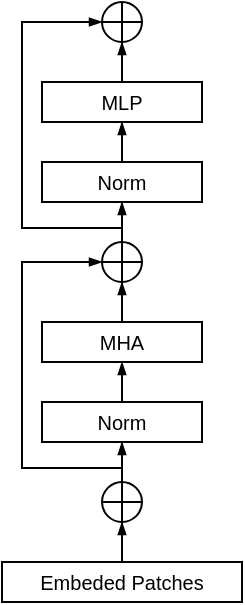 <mxfile version="24.0.3" type="github">
  <diagram name="第 1 页" id="-W5_HEzraZ7c7popsZ5I">
    <mxGraphModel dx="600" dy="298" grid="1" gridSize="10" guides="1" tooltips="1" connect="1" arrows="1" fold="1" page="1" pageScale="1" pageWidth="827" pageHeight="1169" math="0" shadow="0">
      <root>
        <mxCell id="0" />
        <mxCell id="1" parent="0" />
        <mxCell id="eZ7FckkpStWGKqd6wPCu-10" style="edgeStyle=orthogonalEdgeStyle;rounded=0;orthogonalLoop=1;jettySize=auto;html=1;entryX=0.5;entryY=1;entryDx=0;entryDy=0;endSize=4;endArrow=blockThin;endFill=1;" edge="1" parent="1" source="eZ7FckkpStWGKqd6wPCu-1">
          <mxGeometry relative="1" as="geometry">
            <mxPoint x="320" y="260" as="targetPoint" />
          </mxGeometry>
        </mxCell>
        <mxCell id="eZ7FckkpStWGKqd6wPCu-1" value="&lt;font style=&quot;font-size: 10px;&quot;&gt;Norm&lt;/font&gt;" style="rounded=0;whiteSpace=wrap;html=1;" vertex="1" parent="1">
          <mxGeometry x="280" y="280" width="80" height="20" as="geometry" />
        </mxCell>
        <mxCell id="eZ7FckkpStWGKqd6wPCu-7" style="edgeStyle=orthogonalEdgeStyle;rounded=0;orthogonalLoop=1;jettySize=auto;html=1;entryX=0.5;entryY=1;entryDx=0;entryDy=0;endArrow=blockThin;endFill=1;endSize=4;" edge="1" parent="1" source="eZ7FckkpStWGKqd6wPCu-2" target="eZ7FckkpStWGKqd6wPCu-6">
          <mxGeometry relative="1" as="geometry" />
        </mxCell>
        <mxCell id="eZ7FckkpStWGKqd6wPCu-2" value="&lt;font style=&quot;font-size: 10px;&quot;&gt;Embeded Patches&lt;/font&gt;" style="rounded=0;whiteSpace=wrap;html=1;" vertex="1" parent="1">
          <mxGeometry x="260" y="360" width="120" height="20" as="geometry" />
        </mxCell>
        <mxCell id="eZ7FckkpStWGKqd6wPCu-23" style="edgeStyle=orthogonalEdgeStyle;rounded=0;orthogonalLoop=1;jettySize=auto;html=1;entryX=0.5;entryY=1;entryDx=0;entryDy=0;endArrow=blockThin;endFill=1;endSize=4;" edge="1" parent="1" source="eZ7FckkpStWGKqd6wPCu-3" target="eZ7FckkpStWGKqd6wPCu-21">
          <mxGeometry relative="1" as="geometry" />
        </mxCell>
        <mxCell id="eZ7FckkpStWGKqd6wPCu-3" value="&lt;font style=&quot;font-size: 10px;&quot;&gt;MHA&lt;/font&gt;" style="rounded=0;whiteSpace=wrap;html=1;" vertex="1" parent="1">
          <mxGeometry x="280" y="240" width="80" height="20" as="geometry" />
        </mxCell>
        <mxCell id="eZ7FckkpStWGKqd6wPCu-19" style="edgeStyle=orthogonalEdgeStyle;rounded=0;orthogonalLoop=1;jettySize=auto;html=1;entryX=0.5;entryY=1;entryDx=0;entryDy=0;endArrow=blockThin;endFill=1;endSize=4;" edge="1" parent="1" source="eZ7FckkpStWGKqd6wPCu-4" target="eZ7FckkpStWGKqd6wPCu-17">
          <mxGeometry relative="1" as="geometry" />
        </mxCell>
        <mxCell id="eZ7FckkpStWGKqd6wPCu-4" value="&lt;font style=&quot;font-size: 10px;&quot;&gt;MLP&lt;/font&gt;" style="rounded=0;whiteSpace=wrap;html=1;" vertex="1" parent="1">
          <mxGeometry x="280" y="120" width="80" height="20" as="geometry" />
        </mxCell>
        <mxCell id="eZ7FckkpStWGKqd6wPCu-16" style="edgeStyle=orthogonalEdgeStyle;rounded=0;orthogonalLoop=1;jettySize=auto;html=1;entryX=0.5;entryY=1;entryDx=0;entryDy=0;endArrow=blockThin;endFill=1;endSize=4;" edge="1" parent="1" source="eZ7FckkpStWGKqd6wPCu-5" target="eZ7FckkpStWGKqd6wPCu-4">
          <mxGeometry relative="1" as="geometry" />
        </mxCell>
        <mxCell id="eZ7FckkpStWGKqd6wPCu-5" value="&lt;font style=&quot;font-size: 10px;&quot;&gt;Norm&lt;/font&gt;" style="rounded=0;whiteSpace=wrap;html=1;" vertex="1" parent="1">
          <mxGeometry x="280" y="160" width="80" height="20" as="geometry" />
        </mxCell>
        <mxCell id="eZ7FckkpStWGKqd6wPCu-8" style="edgeStyle=orthogonalEdgeStyle;rounded=0;orthogonalLoop=1;jettySize=auto;html=1;entryX=0.5;entryY=1;entryDx=0;entryDy=0;endArrow=blockThin;endFill=1;endSize=4;" edge="1" parent="1" source="eZ7FckkpStWGKqd6wPCu-6" target="eZ7FckkpStWGKqd6wPCu-1">
          <mxGeometry relative="1" as="geometry" />
        </mxCell>
        <mxCell id="eZ7FckkpStWGKqd6wPCu-6" value="" style="shape=orEllipse;perimeter=ellipsePerimeter;whiteSpace=wrap;html=1;backgroundOutline=1;" vertex="1" parent="1">
          <mxGeometry x="310" y="320" width="20" height="20" as="geometry" />
        </mxCell>
        <mxCell id="eZ7FckkpStWGKqd6wPCu-17" value="" style="shape=orEllipse;perimeter=ellipsePerimeter;whiteSpace=wrap;html=1;backgroundOutline=1;" vertex="1" parent="1">
          <mxGeometry x="310" y="80" width="20" height="20" as="geometry" />
        </mxCell>
        <mxCell id="eZ7FckkpStWGKqd6wPCu-20" value="" style="endArrow=blockThin;html=1;rounded=0;entryX=0;entryY=0.5;entryDx=0;entryDy=0;endFill=1;endSize=4;" edge="1" parent="1" target="eZ7FckkpStWGKqd6wPCu-17">
          <mxGeometry width="50" height="50" relative="1" as="geometry">
            <mxPoint x="320" y="193" as="sourcePoint" />
            <mxPoint x="310" y="130" as="targetPoint" />
            <Array as="points">
              <mxPoint x="270" y="193" />
              <mxPoint x="270" y="90" />
            </Array>
          </mxGeometry>
        </mxCell>
        <mxCell id="eZ7FckkpStWGKqd6wPCu-24" style="edgeStyle=orthogonalEdgeStyle;rounded=0;orthogonalLoop=1;jettySize=auto;html=1;entryX=0.5;entryY=1;entryDx=0;entryDy=0;endArrow=blockThin;endFill=1;endSize=4;" edge="1" parent="1" source="eZ7FckkpStWGKqd6wPCu-21" target="eZ7FckkpStWGKqd6wPCu-5">
          <mxGeometry relative="1" as="geometry" />
        </mxCell>
        <mxCell id="eZ7FckkpStWGKqd6wPCu-21" value="" style="shape=orEllipse;perimeter=ellipsePerimeter;whiteSpace=wrap;html=1;backgroundOutline=1;" vertex="1" parent="1">
          <mxGeometry x="310" y="200" width="20" height="20" as="geometry" />
        </mxCell>
        <mxCell id="eZ7FckkpStWGKqd6wPCu-25" value="" style="endArrow=blockThin;html=1;rounded=0;entryX=0;entryY=0.5;entryDx=0;entryDy=0;endFill=1;endSize=4;" edge="1" parent="1">
          <mxGeometry width="50" height="50" relative="1" as="geometry">
            <mxPoint x="320" y="313" as="sourcePoint" />
            <mxPoint x="310" y="210" as="targetPoint" />
            <Array as="points">
              <mxPoint x="270" y="313" />
              <mxPoint x="270" y="210" />
            </Array>
          </mxGeometry>
        </mxCell>
      </root>
    </mxGraphModel>
  </diagram>
</mxfile>
